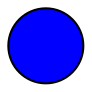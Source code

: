 digraph tree {
  leaf[style=filled,fillcolor="blue",shape="circle",label=""]

  ordering=out;

  leaf
}
